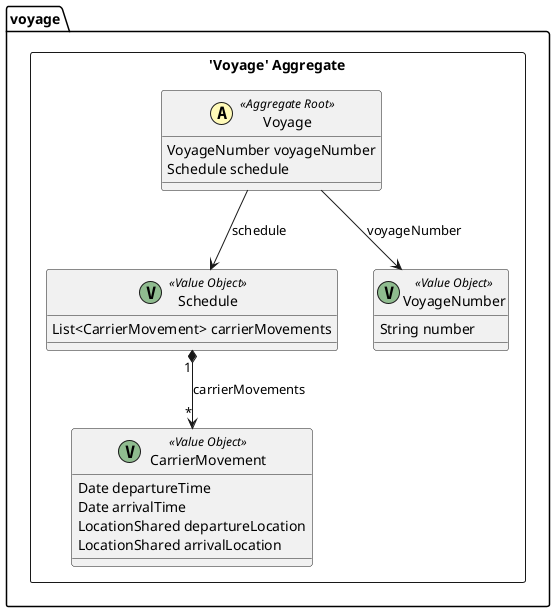 @startuml

skinparam componentStyle uml2

package voyage {
	package "'Voyage' Aggregate" <<Rectangle>> {
		class Voyage <<(A,#fffab8) Aggregate Root>> {
			VoyageNumber voyageNumber
			Schedule schedule
		}
		class CarrierMovement <<(V,DarkSeaGreen) Value Object>> {
			Date departureTime
			Date arrivalTime
			LocationShared departureLocation
			LocationShared arrivalLocation
		}
		class Schedule <<(V,DarkSeaGreen) Value Object>> {
			List<CarrierMovement> carrierMovements
		}
		class VoyageNumber <<(V,DarkSeaGreen) Value Object>> {
			String number
		}
	}
}
Voyage --> Schedule : schedule
Schedule "1" *--> "*" CarrierMovement : carrierMovements
Voyage --> VoyageNumber : voyageNumber


@enduml
